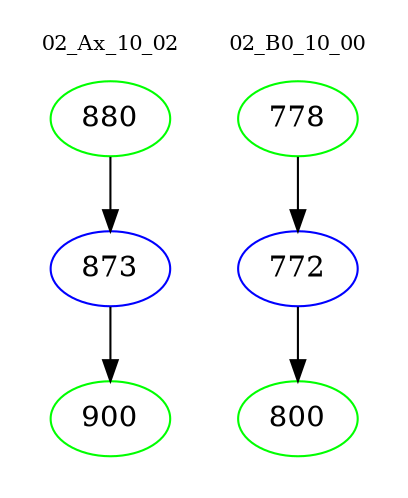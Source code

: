digraph{
subgraph cluster_0 {
color = white
label = "02_Ax_10_02";
fontsize=10;
T0_880 [label="880", color="green"]
T0_880 -> T0_873 [color="black"]
T0_873 [label="873", color="blue"]
T0_873 -> T0_900 [color="black"]
T0_900 [label="900", color="green"]
}
subgraph cluster_1 {
color = white
label = "02_B0_10_00";
fontsize=10;
T1_778 [label="778", color="green"]
T1_778 -> T1_772 [color="black"]
T1_772 [label="772", color="blue"]
T1_772 -> T1_800 [color="black"]
T1_800 [label="800", color="green"]
}
}
